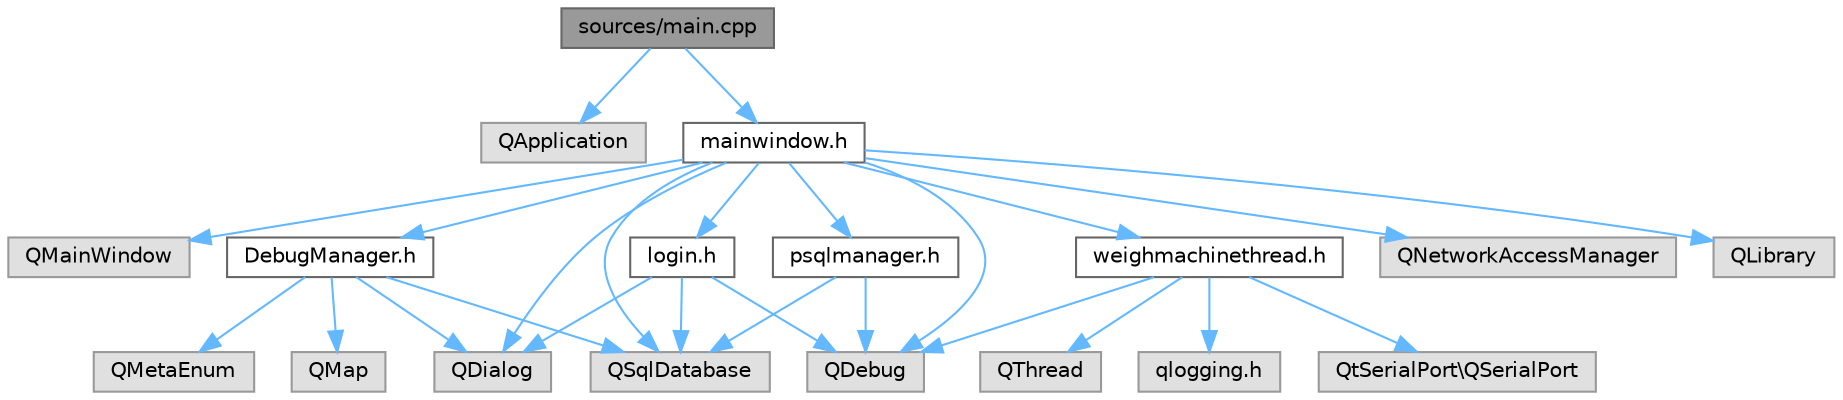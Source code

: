 digraph "sources/main.cpp"
{
 // LATEX_PDF_SIZE
  bgcolor="transparent";
  edge [fontname=Helvetica,fontsize=10,labelfontname=Helvetica,labelfontsize=10];
  node [fontname=Helvetica,fontsize=10,shape=box,height=0.2,width=0.4];
  Node1 [label="sources/main.cpp",height=0.2,width=0.4,color="gray40", fillcolor="grey60", style="filled", fontcolor="black",tooltip=" "];
  Node1 -> Node2 [color="steelblue1",style="solid"];
  Node2 [label="QApplication",height=0.2,width=0.4,color="grey60", fillcolor="#E0E0E0", style="filled",tooltip=" "];
  Node1 -> Node3 [color="steelblue1",style="solid"];
  Node3 [label="mainwindow.h",height=0.2,width=0.4,color="grey40", fillcolor="white", style="filled",URL="$mainwindow_8h.html",tooltip=" "];
  Node3 -> Node4 [color="steelblue1",style="solid"];
  Node4 [label="QMainWindow",height=0.2,width=0.4,color="grey60", fillcolor="#E0E0E0", style="filled",tooltip=" "];
  Node3 -> Node5 [color="steelblue1",style="solid"];
  Node5 [label="QDialog",height=0.2,width=0.4,color="grey60", fillcolor="#E0E0E0", style="filled",tooltip=" "];
  Node3 -> Node6 [color="steelblue1",style="solid"];
  Node6 [label="QSqlDatabase",height=0.2,width=0.4,color="grey60", fillcolor="#E0E0E0", style="filled",tooltip=" "];
  Node3 -> Node7 [color="steelblue1",style="solid"];
  Node7 [label="QNetworkAccessManager",height=0.2,width=0.4,color="grey60", fillcolor="#E0E0E0", style="filled",tooltip=" "];
  Node3 -> Node8 [color="steelblue1",style="solid"];
  Node8 [label="QDebug",height=0.2,width=0.4,color="grey60", fillcolor="#E0E0E0", style="filled",tooltip=" "];
  Node3 -> Node9 [color="steelblue1",style="solid"];
  Node9 [label="psqlmanager.h",height=0.2,width=0.4,color="grey40", fillcolor="white", style="filled",URL="$psqlmanager_8h.html",tooltip=" "];
  Node9 -> Node6 [color="steelblue1",style="solid"];
  Node9 -> Node8 [color="steelblue1",style="solid"];
  Node3 -> Node10 [color="steelblue1",style="solid"];
  Node10 [label="login.h",height=0.2,width=0.4,color="grey40", fillcolor="white", style="filled",URL="$login_8h.html",tooltip=" "];
  Node10 -> Node5 [color="steelblue1",style="solid"];
  Node10 -> Node6 [color="steelblue1",style="solid"];
  Node10 -> Node8 [color="steelblue1",style="solid"];
  Node3 -> Node11 [color="steelblue1",style="solid"];
  Node11 [label="QLibrary",height=0.2,width=0.4,color="grey60", fillcolor="#E0E0E0", style="filled",tooltip=" "];
  Node3 -> Node12 [color="steelblue1",style="solid"];
  Node12 [label="weighmachinethread.h",height=0.2,width=0.4,color="grey40", fillcolor="white", style="filled",URL="$weighmachinethread_8h.html",tooltip=" "];
  Node12 -> Node13 [color="steelblue1",style="solid"];
  Node13 [label="QThread",height=0.2,width=0.4,color="grey60", fillcolor="#E0E0E0", style="filled",tooltip=" "];
  Node12 -> Node14 [color="steelblue1",style="solid"];
  Node14 [label="qlogging.h",height=0.2,width=0.4,color="grey60", fillcolor="#E0E0E0", style="filled",tooltip=" "];
  Node12 -> Node15 [color="steelblue1",style="solid"];
  Node15 [label="QtSerialPort\\QSerialPort",height=0.2,width=0.4,color="grey60", fillcolor="#E0E0E0", style="filled",tooltip=" "];
  Node12 -> Node8 [color="steelblue1",style="solid"];
  Node3 -> Node16 [color="steelblue1",style="solid"];
  Node16 [label="DebugManager.h",height=0.2,width=0.4,color="grey40", fillcolor="white", style="filled",URL="$_debug_manager_8h.html",tooltip=" "];
  Node16 -> Node17 [color="steelblue1",style="solid"];
  Node17 [label="QMap",height=0.2,width=0.4,color="grey60", fillcolor="#E0E0E0", style="filled",tooltip=" "];
  Node16 -> Node5 [color="steelblue1",style="solid"];
  Node16 -> Node18 [color="steelblue1",style="solid"];
  Node18 [label="QMetaEnum",height=0.2,width=0.4,color="grey60", fillcolor="#E0E0E0", style="filled",tooltip=" "];
  Node16 -> Node6 [color="steelblue1",style="solid"];
}
